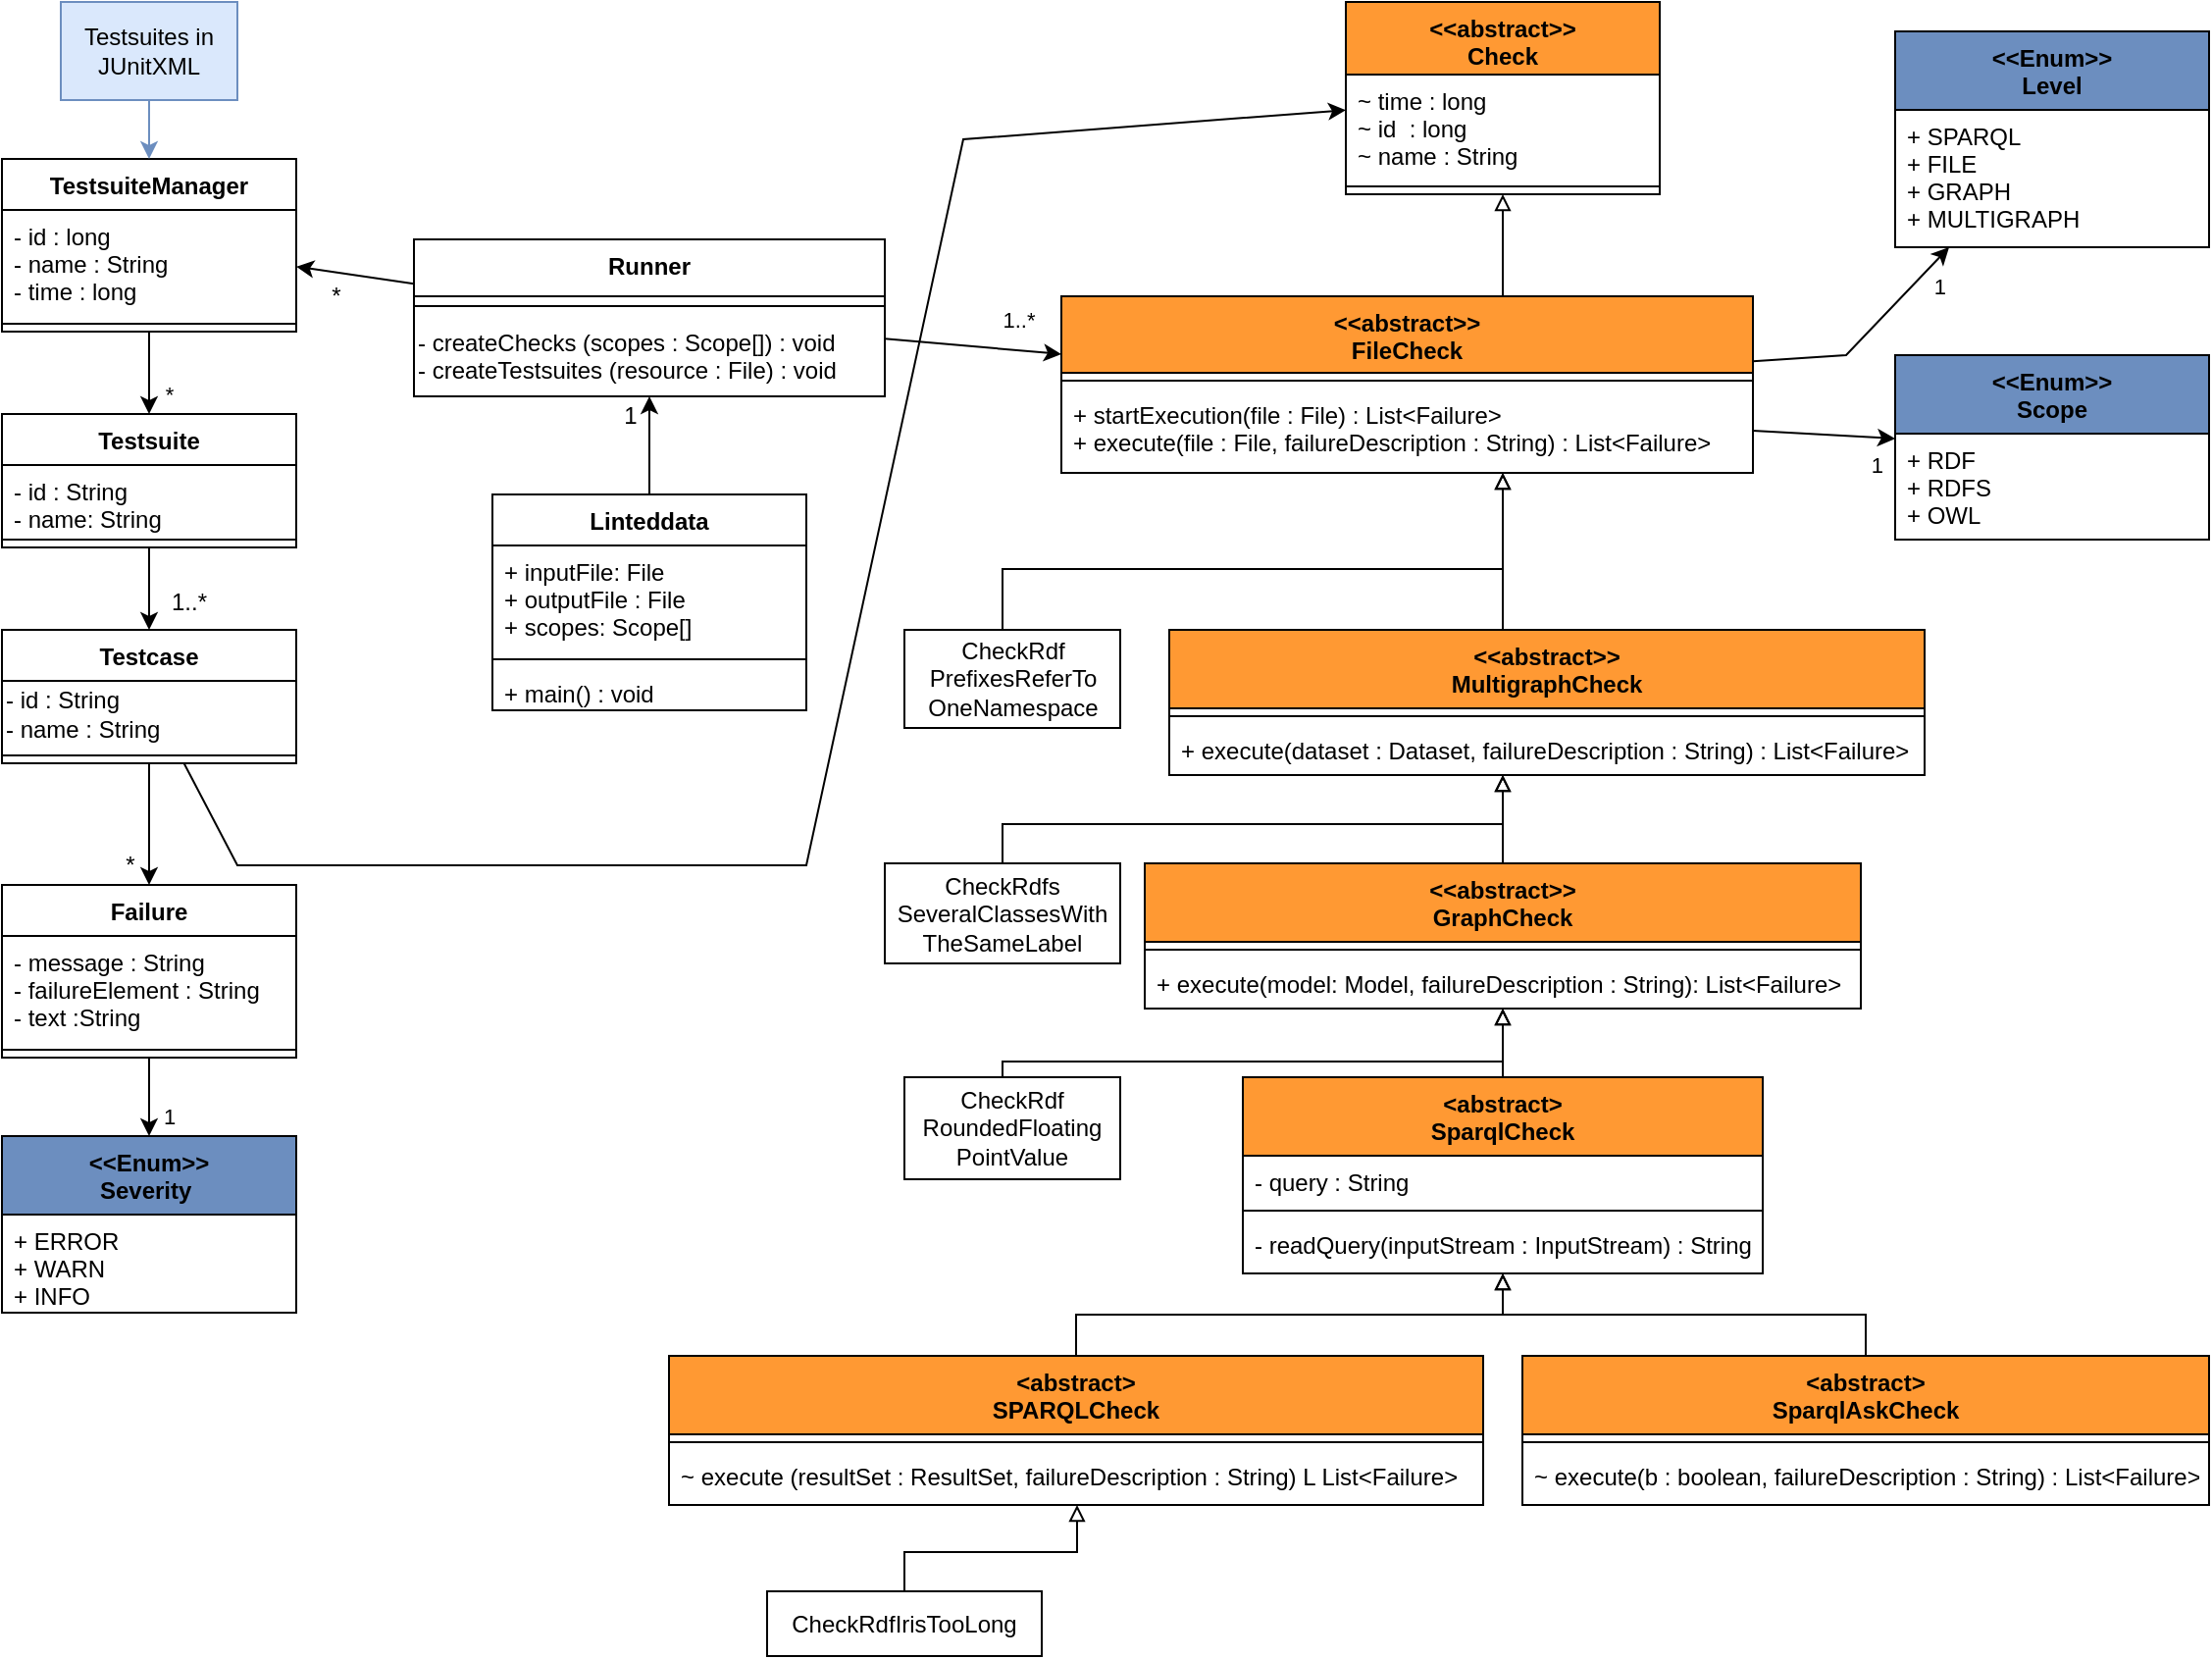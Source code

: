 <mxfile version="18.0.4" type="device"><diagram id="C5RBs43oDa-KdzZeNtuy" name="Page-1"><mxGraphModel dx="2188" dy="1331" grid="1" gridSize="10" guides="1" tooltips="1" connect="1" arrows="1" fold="1" page="1" pageScale="1" pageWidth="1169" pageHeight="827" math="0" shadow="0"><root><mxCell id="WIyWlLk6GJQsqaUBKTNV-0"/><mxCell id="WIyWlLk6GJQsqaUBKTNV-1" parent="WIyWlLk6GJQsqaUBKTNV-0"/><mxCell id="ny9yQWH-BFHRRnJTgu3D-0" value="&lt;&lt;Enum&gt;&gt;&#10;Level" style="swimlane;fontStyle=1;align=center;verticalAlign=top;childLayout=stackLayout;horizontal=1;startSize=40;horizontalStack=0;resizeParent=1;resizeParentMax=0;resizeLast=0;collapsible=1;marginBottom=0;fillColor=#6C8EBF;strokeColor=#000000;" parent="WIyWlLk6GJQsqaUBKTNV-1" vertex="1"><mxGeometry x="995" y="25" width="160" height="110" as="geometry"/></mxCell><mxCell id="ny9yQWH-BFHRRnJTgu3D-1" value="+ SPARQL&#10;+ FILE&#10;+ GRAPH&#10;+ MULTIGRAPH" style="text;strokeColor=none;fillColor=none;align=left;verticalAlign=top;spacingLeft=4;spacingRight=4;overflow=hidden;rotatable=0;points=[[0,0.5],[1,0.5]];portConstraint=eastwest;" parent="ny9yQWH-BFHRRnJTgu3D-0" vertex="1"><mxGeometry y="40" width="160" height="70" as="geometry"/></mxCell><mxCell id="ny9yQWH-BFHRRnJTgu3D-13" value="&lt;&lt;Enum&gt;&gt;&#10;Scope" style="swimlane;fontStyle=1;align=center;verticalAlign=top;childLayout=stackLayout;horizontal=1;startSize=40;horizontalStack=0;resizeParent=1;resizeParentMax=0;resizeLast=0;collapsible=1;marginBottom=0;fillColor=#6C8EBF;strokeColor=#000000;" parent="WIyWlLk6GJQsqaUBKTNV-1" vertex="1"><mxGeometry x="995" y="190" width="160" height="94" as="geometry"/></mxCell><mxCell id="ny9yQWH-BFHRRnJTgu3D-14" value="+ RDF&#10;+ RDFS&#10;+ OWL" style="text;strokeColor=none;fillColor=none;align=left;verticalAlign=top;spacingLeft=4;spacingRight=4;overflow=hidden;rotatable=0;points=[[0,0.5],[1,0.5]];portConstraint=eastwest;" parent="ny9yQWH-BFHRRnJTgu3D-13" vertex="1"><mxGeometry y="40" width="160" height="54" as="geometry"/></mxCell><mxCell id="ny9yQWH-BFHRRnJTgu3D-20" value="" style="endArrow=classic;html=1;rounded=0;endFill=1;exitX=1;exitY=0.5;exitDx=0;exitDy=0;" parent="WIyWlLk6GJQsqaUBKTNV-1" source="ny9yQWH-BFHRRnJTgu3D-40" target="ny9yQWH-BFHRRnJTgu3D-13" edge="1"><mxGeometry relative="1" as="geometry"><mxPoint x="1230" y="262.7" as="sourcePoint"/><mxPoint x="1395" y="233" as="targetPoint"/></mxGeometry></mxCell><mxCell id="ny9yQWH-BFHRRnJTgu3D-22" value="1" style="edgeLabel;resizable=0;html=1;align=right;verticalAlign=bottom;" parent="ny9yQWH-BFHRRnJTgu3D-20" connectable="0" vertex="1"><mxGeometry x="1" relative="1" as="geometry"><mxPoint x="-5" y="22" as="offset"/></mxGeometry></mxCell><mxCell id="ny9yQWH-BFHRRnJTgu3D-23" value="" style="endArrow=classic;html=1;rounded=0;endFill=1;" parent="WIyWlLk6GJQsqaUBKTNV-1" source="ny9yQWH-BFHRRnJTgu3D-37" target="ny9yQWH-BFHRRnJTgu3D-0" edge="1"><mxGeometry relative="1" as="geometry"><mxPoint x="1230" y="204.227" as="sourcePoint"/><mxPoint x="1070" y="150" as="targetPoint"/><Array as="points"><mxPoint x="970" y="190"/></Array></mxGeometry></mxCell><mxCell id="ny9yQWH-BFHRRnJTgu3D-24" value="1" style="edgeLabel;resizable=0;html=1;align=right;verticalAlign=bottom;" parent="ny9yQWH-BFHRRnJTgu3D-23" connectable="0" vertex="1"><mxGeometry x="1" relative="1" as="geometry"><mxPoint x="-1" y="28" as="offset"/></mxGeometry></mxCell><mxCell id="4Sx_qgZTZL8hWiBCDWeR-4" style="edgeStyle=orthogonalEdgeStyle;rounded=0;orthogonalLoop=1;jettySize=auto;html=1;endArrow=block;endFill=0;" parent="WIyWlLk6GJQsqaUBKTNV-1" source="ny9yQWH-BFHRRnJTgu3D-37" target="4Sx_qgZTZL8hWiBCDWeR-0" edge="1"><mxGeometry relative="1" as="geometry"><Array as="points"><mxPoint x="795" y="150"/><mxPoint x="795" y="150"/></Array></mxGeometry></mxCell><mxCell id="ny9yQWH-BFHRRnJTgu3D-37" value="&lt;&lt;abstract&gt;&gt;&#10;FileCheck" style="swimlane;fontStyle=1;align=center;verticalAlign=top;childLayout=stackLayout;horizontal=1;startSize=39;horizontalStack=0;resizeParent=1;resizeParentMax=0;resizeLast=0;collapsible=1;marginBottom=0;fillColor=#FF9933;" parent="WIyWlLk6GJQsqaUBKTNV-1" vertex="1"><mxGeometry x="570" y="160" width="352.5" height="90" as="geometry"/></mxCell><mxCell id="ny9yQWH-BFHRRnJTgu3D-39" value="" style="line;strokeWidth=1;fillColor=none;align=left;verticalAlign=middle;spacingTop=-1;spacingLeft=3;spacingRight=3;rotatable=0;labelPosition=right;points=[];portConstraint=eastwest;" parent="ny9yQWH-BFHRRnJTgu3D-37" vertex="1"><mxGeometry y="39" width="352.5" height="8" as="geometry"/></mxCell><mxCell id="ny9yQWH-BFHRRnJTgu3D-40" value="+ startExecution(file : File) : List&lt;Failure&gt;&#10;+ execute(file : File, failureDescription : String) : List&lt;Failure&gt;" style="text;strokeColor=none;fillColor=none;align=left;verticalAlign=top;spacingLeft=4;spacingRight=4;overflow=hidden;rotatable=0;points=[[0,0.5],[1,0.5]];portConstraint=eastwest;" parent="ny9yQWH-BFHRRnJTgu3D-37" vertex="1"><mxGeometry y="47" width="352.5" height="43" as="geometry"/></mxCell><mxCell id="ny9yQWH-BFHRRnJTgu3D-45" style="rounded=0;orthogonalLoop=1;jettySize=auto;html=1;endArrow=block;endFill=0;edgeStyle=orthogonalEdgeStyle;" parent="WIyWlLk6GJQsqaUBKTNV-1" source="ny9yQWH-BFHRRnJTgu3D-44" target="ny9yQWH-BFHRRnJTgu3D-37" edge="1"><mxGeometry relative="1" as="geometry"><Array as="points"><mxPoint x="540" y="299"/><mxPoint x="795" y="299"/></Array></mxGeometry></mxCell><mxCell id="ny9yQWH-BFHRRnJTgu3D-44" value="CheckRdf&lt;br&gt;PrefixesReferTo&lt;br&gt;OneNamespace" style="html=1;" parent="WIyWlLk6GJQsqaUBKTNV-1" vertex="1"><mxGeometry x="490" y="330" width="110" height="50" as="geometry"/></mxCell><mxCell id="x90eJZS-UCTZjHxJV43l-7" style="rounded=0;orthogonalLoop=1;jettySize=auto;html=1;endArrow=block;endFill=0;edgeStyle=orthogonalEdgeStyle;" parent="WIyWlLk6GJQsqaUBKTNV-1" source="ny9yQWH-BFHRRnJTgu3D-46" target="ny9yQWH-BFHRRnJTgu3D-85" edge="1"><mxGeometry relative="1" as="geometry"><Array as="points"><mxPoint x="795" y="604"/><mxPoint x="795" y="604"/></Array></mxGeometry></mxCell><mxCell id="ny9yQWH-BFHRRnJTgu3D-46" value="&lt;abstract&gt;&#10;SparqlCheck" style="swimlane;fontStyle=1;align=center;verticalAlign=top;childLayout=stackLayout;horizontal=1;startSize=40;horizontalStack=0;resizeParent=1;resizeParentMax=0;resizeLast=0;collapsible=1;marginBottom=0;fillColor=#FF9933;" parent="WIyWlLk6GJQsqaUBKTNV-1" vertex="1"><mxGeometry x="662.5" y="558" width="265" height="100" as="geometry"/></mxCell><mxCell id="ny9yQWH-BFHRRnJTgu3D-47" value="- query : String" style="text;strokeColor=none;fillColor=none;align=left;verticalAlign=top;spacingLeft=4;spacingRight=4;overflow=hidden;rotatable=0;points=[[0,0.5],[1,0.5]];portConstraint=eastwest;" parent="ny9yQWH-BFHRRnJTgu3D-46" vertex="1"><mxGeometry y="40" width="265" height="24" as="geometry"/></mxCell><mxCell id="ny9yQWH-BFHRRnJTgu3D-48" value="" style="line;strokeWidth=1;fillColor=none;align=left;verticalAlign=middle;spacingTop=-1;spacingLeft=3;spacingRight=3;rotatable=0;labelPosition=right;points=[];portConstraint=eastwest;" parent="ny9yQWH-BFHRRnJTgu3D-46" vertex="1"><mxGeometry y="64" width="265" height="8" as="geometry"/></mxCell><mxCell id="ny9yQWH-BFHRRnJTgu3D-49" value="- readQuery(inputStream : InputStream) : String" style="text;strokeColor=none;fillColor=none;align=left;verticalAlign=top;spacingLeft=4;spacingRight=4;overflow=hidden;rotatable=0;points=[[0,0.5],[1,0.5]];portConstraint=eastwest;" parent="ny9yQWH-BFHRRnJTgu3D-46" vertex="1"><mxGeometry y="72" width="265" height="28" as="geometry"/></mxCell><mxCell id="ny9yQWH-BFHRRnJTgu3D-76" style="edgeStyle=orthogonalEdgeStyle;rounded=0;orthogonalLoop=1;jettySize=auto;html=1;startArrow=none;startFill=0;endArrow=block;endFill=0;" parent="WIyWlLk6GJQsqaUBKTNV-1" source="ny9yQWH-BFHRRnJTgu3D-72" target="ny9yQWH-BFHRRnJTgu3D-37" edge="1"><mxGeometry relative="1" as="geometry"><Array as="points"><mxPoint x="795" y="299"/><mxPoint x="795" y="299"/></Array></mxGeometry></mxCell><mxCell id="ny9yQWH-BFHRRnJTgu3D-72" value="&lt;&lt;abstract&gt;&gt;&#10;MultigraphCheck" style="swimlane;fontStyle=1;align=center;verticalAlign=top;childLayout=stackLayout;horizontal=1;startSize=40;horizontalStack=0;resizeParent=1;resizeParentMax=0;resizeLast=0;collapsible=1;marginBottom=0;fillColor=#FF9933;" parent="WIyWlLk6GJQsqaUBKTNV-1" vertex="1"><mxGeometry x="625" y="330" width="385" height="74" as="geometry"/></mxCell><mxCell id="ny9yQWH-BFHRRnJTgu3D-74" value="" style="line;strokeWidth=1;fillColor=none;align=left;verticalAlign=middle;spacingTop=-1;spacingLeft=3;spacingRight=3;rotatable=0;labelPosition=right;points=[];portConstraint=eastwest;" parent="ny9yQWH-BFHRRnJTgu3D-72" vertex="1"><mxGeometry y="40" width="385" height="8" as="geometry"/></mxCell><mxCell id="ny9yQWH-BFHRRnJTgu3D-75" value="+ execute(dataset : Dataset, failureDescription : String) : List&lt;Failure&gt;" style="text;strokeColor=none;fillColor=none;align=left;verticalAlign=top;spacingLeft=4;spacingRight=4;overflow=hidden;rotatable=0;points=[[0,0.5],[1,0.5]];portConstraint=eastwest;" parent="ny9yQWH-BFHRRnJTgu3D-72" vertex="1"><mxGeometry y="48" width="385" height="26" as="geometry"/></mxCell><mxCell id="ny9yQWH-BFHRRnJTgu3D-80" style="edgeStyle=orthogonalEdgeStyle;rounded=0;orthogonalLoop=1;jettySize=auto;html=1;startArrow=none;startFill=0;endArrow=block;endFill=0;" parent="WIyWlLk6GJQsqaUBKTNV-1" source="ny9yQWH-BFHRRnJTgu3D-79" target="ny9yQWH-BFHRRnJTgu3D-75" edge="1"><mxGeometry relative="1" as="geometry"><Array as="points"><mxPoint x="540" y="429"/><mxPoint x="795" y="429"/></Array></mxGeometry></mxCell><mxCell id="ny9yQWH-BFHRRnJTgu3D-79" value="CheckRdfs&lt;br&gt;SeveralClassesWith&lt;br&gt;TheSameLabel" style="whiteSpace=wrap;html=1;" parent="WIyWlLk6GJQsqaUBKTNV-1" vertex="1"><mxGeometry x="480" y="449" width="120" height="51" as="geometry"/></mxCell><mxCell id="ny9yQWH-BFHRRnJTgu3D-89" style="edgeStyle=orthogonalEdgeStyle;rounded=0;orthogonalLoop=1;jettySize=auto;html=1;startArrow=none;startFill=0;endArrow=block;endFill=0;" parent="WIyWlLk6GJQsqaUBKTNV-1" source="ny9yQWH-BFHRRnJTgu3D-85" target="ny9yQWH-BFHRRnJTgu3D-72" edge="1"><mxGeometry relative="1" as="geometry"><mxPoint x="730" y="439" as="targetPoint"/><Array as="points"><mxPoint x="885" y="489"/><mxPoint x="800" y="489"/></Array></mxGeometry></mxCell><mxCell id="ny9yQWH-BFHRRnJTgu3D-85" value="&lt;&lt;abstract&gt;&gt;&#10;GraphCheck" style="swimlane;fontStyle=1;align=center;verticalAlign=top;childLayout=stackLayout;horizontal=1;startSize=40;horizontalStack=0;resizeParent=1;resizeParentMax=0;resizeLast=0;collapsible=1;marginBottom=0;fillColor=#FF9933;" parent="WIyWlLk6GJQsqaUBKTNV-1" vertex="1"><mxGeometry x="612.5" y="449" width="365" height="74" as="geometry"/></mxCell><mxCell id="ny9yQWH-BFHRRnJTgu3D-87" value="" style="line;strokeWidth=1;fillColor=none;align=left;verticalAlign=middle;spacingTop=-1;spacingLeft=3;spacingRight=3;rotatable=0;labelPosition=right;points=[];portConstraint=eastwest;" parent="ny9yQWH-BFHRRnJTgu3D-85" vertex="1"><mxGeometry y="40" width="365" height="8" as="geometry"/></mxCell><mxCell id="ny9yQWH-BFHRRnJTgu3D-88" value="+ execute(model: Model, failureDescription : String): List&lt;Failure&gt;" style="text;strokeColor=none;fillColor=none;align=left;verticalAlign=top;spacingLeft=4;spacingRight=4;overflow=hidden;rotatable=0;points=[[0,0.5],[1,0.5]];portConstraint=eastwest;" parent="ny9yQWH-BFHRRnJTgu3D-85" vertex="1"><mxGeometry y="48" width="365" height="26" as="geometry"/></mxCell><mxCell id="ny9yQWH-BFHRRnJTgu3D-111" style="edgeStyle=orthogonalEdgeStyle;rounded=0;orthogonalLoop=1;jettySize=auto;html=1;startArrow=none;startFill=0;endArrow=block;endFill=0;" parent="WIyWlLk6GJQsqaUBKTNV-1" source="ny9yQWH-BFHRRnJTgu3D-110" target="ny9yQWH-BFHRRnJTgu3D-85" edge="1"><mxGeometry relative="1" as="geometry"><Array as="points"><mxPoint x="540" y="550"/><mxPoint x="795" y="550"/></Array></mxGeometry></mxCell><mxCell id="ny9yQWH-BFHRRnJTgu3D-110" value="CheckRdf&lt;br&gt;RoundedFloating&lt;br&gt;PointValue" style="whiteSpace=wrap;html=1;" parent="WIyWlLk6GJQsqaUBKTNV-1" vertex="1"><mxGeometry x="490" y="558" width="110" height="52" as="geometry"/></mxCell><mxCell id="ny9yQWH-BFHRRnJTgu3D-135" style="edgeStyle=none;rounded=0;orthogonalLoop=1;jettySize=auto;html=1;startArrow=none;startFill=0;endArrow=classic;endFill=1;fillColor=#e1d5e7;strokeColor=#000000;" parent="WIyWlLk6GJQsqaUBKTNV-1" source="ny9yQWH-BFHRRnJTgu3D-112" target="ny9yQWH-BFHRRnJTgu3D-127" edge="1"><mxGeometry relative="1" as="geometry"/></mxCell><mxCell id="ny9yQWH-BFHRRnJTgu3D-112" value="Linteddata" style="swimlane;fontStyle=1;align=center;verticalAlign=top;childLayout=stackLayout;horizontal=1;startSize=26;horizontalStack=0;resizeParent=1;resizeParentMax=0;resizeLast=0;collapsible=1;marginBottom=0;" parent="WIyWlLk6GJQsqaUBKTNV-1" vertex="1"><mxGeometry x="280" y="261" width="160" height="110" as="geometry"/></mxCell><mxCell id="ny9yQWH-BFHRRnJTgu3D-113" value="+ inputFile: File&#10;+ outputFile : File&#10;+ scopes: Scope[]" style="text;strokeColor=none;fillColor=none;align=left;verticalAlign=top;spacingLeft=4;spacingRight=4;overflow=hidden;rotatable=0;points=[[0,0.5],[1,0.5]];portConstraint=eastwest;" parent="ny9yQWH-BFHRRnJTgu3D-112" vertex="1"><mxGeometry y="26" width="160" height="54" as="geometry"/></mxCell><mxCell id="ny9yQWH-BFHRRnJTgu3D-114" value="" style="line;strokeWidth=1;fillColor=none;align=left;verticalAlign=middle;spacingTop=-1;spacingLeft=3;spacingRight=3;rotatable=0;labelPosition=right;points=[];portConstraint=eastwest;" parent="ny9yQWH-BFHRRnJTgu3D-112" vertex="1"><mxGeometry y="80" width="160" height="8" as="geometry"/></mxCell><mxCell id="ny9yQWH-BFHRRnJTgu3D-115" value="+ main() : void" style="text;strokeColor=none;fillColor=none;align=left;verticalAlign=top;spacingLeft=4;spacingRight=4;overflow=hidden;rotatable=0;points=[[0,0.5],[1,0.5]];portConstraint=eastwest;" parent="ny9yQWH-BFHRRnJTgu3D-112" vertex="1"><mxGeometry y="88" width="160" height="22" as="geometry"/></mxCell><mxCell id="x90eJZS-UCTZjHxJV43l-8" value="1..*" style="rounded=0;orthogonalLoop=1;jettySize=auto;html=1;endArrow=classic;endFill=1;strokeColor=#000000;" parent="WIyWlLk6GJQsqaUBKTNV-1" source="ny9yQWH-BFHRRnJTgu3D-127" target="ny9yQWH-BFHRRnJTgu3D-37" edge="1"><mxGeometry x="0.474" y="15" relative="1" as="geometry"><mxPoint as="offset"/><mxPoint x="1060.0" y="221.059" as="sourcePoint"/><mxPoint x="725" y="151" as="targetPoint"/></mxGeometry></mxCell><mxCell id="08_0j5BL4YiEf6z4WzAp-28" style="edgeStyle=none;rounded=0;orthogonalLoop=1;jettySize=auto;html=1;startArrow=none;startFill=0;" parent="WIyWlLk6GJQsqaUBKTNV-1" source="ny9yQWH-BFHRRnJTgu3D-127" target="08_0j5BL4YiEf6z4WzAp-23" edge="1"><mxGeometry relative="1" as="geometry"/></mxCell><mxCell id="ny9yQWH-BFHRRnJTgu3D-127" value="Runner" style="swimlane;fontStyle=1;align=center;verticalAlign=top;childLayout=stackLayout;horizontal=1;startSize=29;horizontalStack=0;resizeParent=1;resizeParentMax=0;resizeLast=0;collapsible=1;marginBottom=0;" parent="WIyWlLk6GJQsqaUBKTNV-1" vertex="1"><mxGeometry x="240" y="131" width="240" height="80" as="geometry"/></mxCell><mxCell id="ny9yQWH-BFHRRnJTgu3D-129" value="" style="line;strokeWidth=1;fillColor=none;align=left;verticalAlign=middle;spacingTop=-1;spacingLeft=3;spacingRight=3;rotatable=0;labelPosition=right;points=[];portConstraint=eastwest;" parent="ny9yQWH-BFHRRnJTgu3D-127" vertex="1"><mxGeometry y="29" width="240" height="10" as="geometry"/></mxCell><mxCell id="Dq7z_TlScTWg2kYd1CNs-17" value="- createChecks (scopes : Scope[]) : void&#10;- createTestsuites (resource : File) : void" style="text;strokeColor=none;fillColor=none;align=left;verticalAlign=top;whiteSpace=wrap;rounded=0;fontSize=12;" vertex="1" parent="ny9yQWH-BFHRRnJTgu3D-127"><mxGeometry y="39" width="240" height="41" as="geometry"/></mxCell><mxCell id="ny9yQWH-BFHRRnJTgu3D-137" value="1" style="text;html=1;align=center;verticalAlign=middle;resizable=0;points=[];autosize=1;strokeColor=none;fillColor=none;" parent="WIyWlLk6GJQsqaUBKTNV-1" vertex="1"><mxGeometry x="340" y="211" width="20" height="20" as="geometry"/></mxCell><mxCell id="4Sx_qgZTZL8hWiBCDWeR-5" style="rounded=0;orthogonalLoop=1;jettySize=auto;html=1;endArrow=classic;endFill=1;" parent="WIyWlLk6GJQsqaUBKTNV-1" source="x90eJZS-UCTZjHxJV43l-13" target="4Sx_qgZTZL8hWiBCDWeR-0" edge="1"><mxGeometry relative="1" as="geometry"><Array as="points"><mxPoint x="150" y="450"/><mxPoint x="440" y="450"/><mxPoint x="520" y="80"/></Array></mxGeometry></mxCell><mxCell id="x90eJZS-UCTZjHxJV43l-13" value="Testcase" style="swimlane;fontStyle=1;align=center;verticalAlign=top;childLayout=stackLayout;horizontal=1;startSize=26;horizontalStack=0;resizeParent=1;resizeParentMax=0;resizeLast=0;collapsible=1;marginBottom=0;" parent="WIyWlLk6GJQsqaUBKTNV-1" vertex="1"><mxGeometry x="30" y="330" width="150" height="68" as="geometry"/></mxCell><mxCell id="ijsufyMst3_-BkgYZvgm-7" value="- id : String&lt;br&gt;- name : String" style="text;html=1;strokeColor=none;fillColor=none;align=left;verticalAlign=middle;whiteSpace=wrap;rounded=0;" parent="x90eJZS-UCTZjHxJV43l-13" vertex="1"><mxGeometry y="26" width="150" height="34" as="geometry"/></mxCell><mxCell id="x90eJZS-UCTZjHxJV43l-15" value="" style="line;strokeWidth=1;fillColor=none;align=left;verticalAlign=middle;spacingTop=-1;spacingLeft=3;spacingRight=3;rotatable=0;labelPosition=right;points=[];portConstraint=eastwest;" parent="x90eJZS-UCTZjHxJV43l-13" vertex="1"><mxGeometry y="60" width="150" height="8" as="geometry"/></mxCell><mxCell id="flNxUy3DSEh1SCz_9QNO-9" value="1" style="edgeStyle=orthogonalEdgeStyle;rounded=0;orthogonalLoop=1;jettySize=auto;html=1;" parent="WIyWlLk6GJQsqaUBKTNV-1" source="flNxUy3DSEh1SCz_9QNO-0" target="flNxUy3DSEh1SCz_9QNO-5" edge="1"><mxGeometry x="0.488" y="10" relative="1" as="geometry"><mxPoint as="offset"/></mxGeometry></mxCell><mxCell id="flNxUy3DSEh1SCz_9QNO-0" value="Failure" style="swimlane;fontStyle=1;align=center;verticalAlign=top;childLayout=stackLayout;horizontal=1;startSize=26;horizontalStack=0;resizeParent=1;resizeParentMax=0;resizeLast=0;collapsible=1;marginBottom=0;" parent="WIyWlLk6GJQsqaUBKTNV-1" vertex="1"><mxGeometry x="30" y="460" width="150" height="88" as="geometry"/></mxCell><mxCell id="flNxUy3DSEh1SCz_9QNO-1" value="- message : String&#10;- failureElement : String&#10;- text :String" style="text;strokeColor=none;fillColor=none;align=left;verticalAlign=top;spacingLeft=4;spacingRight=4;overflow=hidden;rotatable=0;points=[[0,0.5],[1,0.5]];portConstraint=eastwest;" parent="flNxUy3DSEh1SCz_9QNO-0" vertex="1"><mxGeometry y="26" width="150" height="54" as="geometry"/></mxCell><mxCell id="flNxUy3DSEh1SCz_9QNO-2" value="" style="line;strokeWidth=1;fillColor=none;align=left;verticalAlign=middle;spacingTop=-1;spacingLeft=3;spacingRight=3;rotatable=0;labelPosition=right;points=[];portConstraint=eastwest;" parent="flNxUy3DSEh1SCz_9QNO-0" vertex="1"><mxGeometry y="80" width="150" height="8" as="geometry"/></mxCell><mxCell id="flNxUy3DSEh1SCz_9QNO-5" value="&lt;&lt;Enum&gt;&gt;&#10;Severity " style="swimlane;fontStyle=1;align=center;verticalAlign=top;childLayout=stackLayout;horizontal=1;startSize=40;horizontalStack=0;resizeParent=1;resizeParentMax=0;resizeLast=0;collapsible=1;marginBottom=0;fillColor=#6C8EBF;strokeColor=#000000;" parent="WIyWlLk6GJQsqaUBKTNV-1" vertex="1"><mxGeometry x="30" y="588" width="150" height="90" as="geometry"/></mxCell><mxCell id="flNxUy3DSEh1SCz_9QNO-6" value="+ ERROR&#10;+ WARN&#10;+ INFO" style="text;strokeColor=none;fillColor=none;align=left;verticalAlign=top;spacingLeft=4;spacingRight=4;overflow=hidden;rotatable=0;points=[[0,0.5],[1,0.5]];portConstraint=eastwest;" parent="flNxUy3DSEh1SCz_9QNO-5" vertex="1"><mxGeometry y="40" width="150" height="50" as="geometry"/></mxCell><mxCell id="Dq7z_TlScTWg2kYd1CNs-10" style="edgeStyle=orthogonalEdgeStyle;rounded=0;orthogonalLoop=1;jettySize=auto;html=1;endArrow=block;endFill=0;" edge="1" parent="WIyWlLk6GJQsqaUBKTNV-1" source="flNxUy3DSEh1SCz_9QNO-10" target="Dq7z_TlScTWg2kYd1CNs-5"><mxGeometry relative="1" as="geometry"><Array as="points"><mxPoint x="490" y="800"/><mxPoint x="578" y="800"/></Array></mxGeometry></mxCell><mxCell id="flNxUy3DSEh1SCz_9QNO-10" value="CheckRdfIrisTooLong" style="whiteSpace=wrap;html=1;" parent="WIyWlLk6GJQsqaUBKTNV-1" vertex="1"><mxGeometry x="420" y="820" width="140" height="33" as="geometry"/></mxCell><mxCell id="flNxUy3DSEh1SCz_9QNO-17" style="edgeStyle=orthogonalEdgeStyle;rounded=0;orthogonalLoop=1;jettySize=auto;html=1;endArrow=block;endFill=0;" parent="WIyWlLk6GJQsqaUBKTNV-1" edge="1"><mxGeometry relative="1" as="geometry"><Array as="points"><mxPoint x="975" y="470"/><mxPoint x="975" y="470"/></Array><mxPoint x="975" y="510" as="sourcePoint"/></mxGeometry></mxCell><mxCell id="08_0j5BL4YiEf6z4WzAp-14" style="rounded=0;orthogonalLoop=1;jettySize=auto;html=1;startArrow=none;startFill=0;" parent="WIyWlLk6GJQsqaUBKTNV-1" source="08_0j5BL4YiEf6z4WzAp-6" target="x90eJZS-UCTZjHxJV43l-13" edge="1"><mxGeometry relative="1" as="geometry"/></mxCell><mxCell id="08_0j5BL4YiEf6z4WzAp-6" value="Testsuite" style="swimlane;fontStyle=1;align=center;verticalAlign=top;childLayout=stackLayout;horizontal=1;startSize=26;horizontalStack=0;resizeParent=1;resizeParentMax=0;resizeLast=0;collapsible=1;marginBottom=0;" parent="WIyWlLk6GJQsqaUBKTNV-1" vertex="1"><mxGeometry x="30" y="220" width="150" height="68" as="geometry"/></mxCell><mxCell id="08_0j5BL4YiEf6z4WzAp-7" value="- id : String&#10;- name: String" style="text;strokeColor=none;fillColor=none;align=left;verticalAlign=top;spacingLeft=4;spacingRight=4;overflow=hidden;rotatable=0;points=[[0,0.5],[1,0.5]];portConstraint=eastwest;" parent="08_0j5BL4YiEf6z4WzAp-6" vertex="1"><mxGeometry y="26" width="150" height="34" as="geometry"/></mxCell><mxCell id="08_0j5BL4YiEf6z4WzAp-8" value="" style="line;strokeWidth=1;fillColor=none;align=left;verticalAlign=middle;spacingTop=-1;spacingLeft=3;spacingRight=3;rotatable=0;labelPosition=right;points=[];portConstraint=eastwest;" parent="08_0j5BL4YiEf6z4WzAp-6" vertex="1"><mxGeometry y="60" width="150" height="8" as="geometry"/></mxCell><mxCell id="08_0j5BL4YiEf6z4WzAp-13" style="edgeStyle=orthogonalEdgeStyle;rounded=0;orthogonalLoop=1;jettySize=auto;html=1;startArrow=none;startFill=0;" parent="WIyWlLk6GJQsqaUBKTNV-1" source="x90eJZS-UCTZjHxJV43l-13" target="flNxUy3DSEh1SCz_9QNO-0" edge="1"><mxGeometry relative="1" as="geometry"><mxPoint x="115" y="498" as="sourcePoint"/></mxGeometry></mxCell><mxCell id="08_0j5BL4YiEf6z4WzAp-27" value="*" style="edgeStyle=none;rounded=0;orthogonalLoop=1;jettySize=auto;html=1;startArrow=none;startFill=0;" parent="WIyWlLk6GJQsqaUBKTNV-1" source="08_0j5BL4YiEf6z4WzAp-23" target="08_0j5BL4YiEf6z4WzAp-6" edge="1"><mxGeometry x="0.5" y="10" relative="1" as="geometry"><mxPoint as="offset"/></mxGeometry></mxCell><mxCell id="08_0j5BL4YiEf6z4WzAp-23" value="TestsuiteManager" style="swimlane;fontStyle=1;align=center;verticalAlign=top;childLayout=stackLayout;horizontal=1;startSize=26;horizontalStack=0;resizeParent=1;resizeParentMax=0;resizeLast=0;collapsible=1;marginBottom=0;" parent="WIyWlLk6GJQsqaUBKTNV-1" vertex="1"><mxGeometry x="30" y="90" width="150" height="88" as="geometry"/></mxCell><mxCell id="08_0j5BL4YiEf6z4WzAp-24" value="- id : long&#10;- name : String&#10;- time : long" style="text;strokeColor=none;fillColor=none;align=left;verticalAlign=top;spacingLeft=4;spacingRight=4;overflow=hidden;rotatable=0;points=[[0,0.5],[1,0.5]];portConstraint=eastwest;" parent="08_0j5BL4YiEf6z4WzAp-23" vertex="1"><mxGeometry y="26" width="150" height="54" as="geometry"/></mxCell><mxCell id="08_0j5BL4YiEf6z4WzAp-25" value="" style="line;strokeWidth=1;fillColor=none;align=left;verticalAlign=middle;spacingTop=-1;spacingLeft=3;spacingRight=3;rotatable=0;labelPosition=right;points=[];portConstraint=eastwest;" parent="08_0j5BL4YiEf6z4WzAp-23" vertex="1"><mxGeometry y="80" width="150" height="8" as="geometry"/></mxCell><mxCell id="vulXRt_xiGz1AMRxC2aU-2" style="edgeStyle=none;rounded=0;orthogonalLoop=1;jettySize=auto;html=1;fillColor=#dae8fc;strokeColor=#6c8ebf;" parent="WIyWlLk6GJQsqaUBKTNV-1" source="vulXRt_xiGz1AMRxC2aU-1" target="08_0j5BL4YiEf6z4WzAp-23" edge="1"><mxGeometry relative="1" as="geometry"/></mxCell><mxCell id="vulXRt_xiGz1AMRxC2aU-1" value="Testsuites in JUnitXML" style="text;html=1;strokeColor=#6c8ebf;fillColor=#dae8fc;align=center;verticalAlign=middle;whiteSpace=wrap;rounded=0;" parent="WIyWlLk6GJQsqaUBKTNV-1" vertex="1"><mxGeometry x="60" y="10" width="90" height="50" as="geometry"/></mxCell><mxCell id="vulXRt_xiGz1AMRxC2aU-3" value="*" style="text;html=1;align=center;verticalAlign=middle;resizable=0;points=[];autosize=1;strokeColor=none;fillColor=none;" parent="WIyWlLk6GJQsqaUBKTNV-1" vertex="1"><mxGeometry x="190" y="150" width="20" height="20" as="geometry"/></mxCell><mxCell id="vulXRt_xiGz1AMRxC2aU-10" value="1..*" style="text;html=1;align=center;verticalAlign=middle;resizable=0;points=[];autosize=1;strokeColor=none;fillColor=none;" parent="WIyWlLk6GJQsqaUBKTNV-1" vertex="1"><mxGeometry x="110" y="306" width="30" height="20" as="geometry"/></mxCell><mxCell id="vulXRt_xiGz1AMRxC2aU-11" value="*" style="text;html=1;align=center;verticalAlign=middle;resizable=0;points=[];autosize=1;strokeColor=none;fillColor=none;" parent="WIyWlLk6GJQsqaUBKTNV-1" vertex="1"><mxGeometry x="85" y="440" width="20" height="20" as="geometry"/></mxCell><mxCell id="4Sx_qgZTZL8hWiBCDWeR-0" value="&lt;&lt;abstract&gt;&gt;&#10;Check" style="swimlane;fontStyle=1;align=center;verticalAlign=top;childLayout=stackLayout;horizontal=1;startSize=37;horizontalStack=0;resizeParent=1;resizeParentMax=0;resizeLast=0;collapsible=1;marginBottom=0;fillColor=#FF9933;" parent="WIyWlLk6GJQsqaUBKTNV-1" vertex="1"><mxGeometry x="715" y="10" width="160" height="98" as="geometry"/></mxCell><mxCell id="4Sx_qgZTZL8hWiBCDWeR-1" value="~ time : long&#10;~ id  : long&#10;~ name : String" style="text;strokeColor=none;fillColor=none;align=left;verticalAlign=top;spacingLeft=4;spacingRight=4;overflow=hidden;rotatable=0;points=[[0,0.5],[1,0.5]];portConstraint=eastwest;" parent="4Sx_qgZTZL8hWiBCDWeR-0" vertex="1"><mxGeometry y="37" width="160" height="53" as="geometry"/></mxCell><mxCell id="4Sx_qgZTZL8hWiBCDWeR-2" value="" style="line;strokeWidth=1;fillColor=none;align=left;verticalAlign=middle;spacingTop=-1;spacingLeft=3;spacingRight=3;rotatable=0;labelPosition=right;points=[];portConstraint=eastwest;" parent="4Sx_qgZTZL8hWiBCDWeR-0" vertex="1"><mxGeometry y="90" width="160" height="8" as="geometry"/></mxCell><mxCell id="Dq7z_TlScTWg2kYd1CNs-4" style="edgeStyle=orthogonalEdgeStyle;rounded=0;orthogonalLoop=1;jettySize=auto;html=1;endArrow=block;endFill=0;" edge="1" parent="WIyWlLk6GJQsqaUBKTNV-1" source="Dq7z_TlScTWg2kYd1CNs-0" target="ny9yQWH-BFHRRnJTgu3D-46"><mxGeometry relative="1" as="geometry"/></mxCell><mxCell id="Dq7z_TlScTWg2kYd1CNs-0" value="&lt;abstract&gt;&#10;SparqlAskCheck" style="swimlane;fontStyle=1;align=center;verticalAlign=top;childLayout=stackLayout;horizontal=1;startSize=40;horizontalStack=0;resizeParent=1;resizeParentMax=0;resizeLast=0;collapsible=1;marginBottom=0;fillColor=#FF9933;" vertex="1" parent="WIyWlLk6GJQsqaUBKTNV-1"><mxGeometry x="805" y="700" width="350" height="76" as="geometry"/></mxCell><mxCell id="Dq7z_TlScTWg2kYd1CNs-2" value="" style="line;strokeWidth=1;fillColor=none;align=left;verticalAlign=middle;spacingTop=-1;spacingLeft=3;spacingRight=3;rotatable=0;labelPosition=right;points=[];portConstraint=eastwest;" vertex="1" parent="Dq7z_TlScTWg2kYd1CNs-0"><mxGeometry y="40" width="350" height="8" as="geometry"/></mxCell><mxCell id="Dq7z_TlScTWg2kYd1CNs-3" value="~ execute(b : boolean, failureDescription : String) : List&lt;Failure&gt;" style="text;strokeColor=none;fillColor=none;align=left;verticalAlign=top;spacingLeft=4;spacingRight=4;overflow=hidden;rotatable=0;points=[[0,0.5],[1,0.5]];portConstraint=eastwest;" vertex="1" parent="Dq7z_TlScTWg2kYd1CNs-0"><mxGeometry y="48" width="350" height="28" as="geometry"/></mxCell><mxCell id="Dq7z_TlScTWg2kYd1CNs-9" style="edgeStyle=orthogonalEdgeStyle;rounded=0;orthogonalLoop=1;jettySize=auto;html=1;endArrow=block;endFill=0;" edge="1" parent="WIyWlLk6GJQsqaUBKTNV-1" source="Dq7z_TlScTWg2kYd1CNs-5" target="ny9yQWH-BFHRRnJTgu3D-46"><mxGeometry relative="1" as="geometry"/></mxCell><mxCell id="Dq7z_TlScTWg2kYd1CNs-5" value="&lt;abstract&gt;&#10;SPARQLCheck" style="swimlane;fontStyle=1;align=center;verticalAlign=top;childLayout=stackLayout;horizontal=1;startSize=40;horizontalStack=0;resizeParent=1;resizeParentMax=0;resizeLast=0;collapsible=1;marginBottom=0;fillColor=#FF9933;" vertex="1" parent="WIyWlLk6GJQsqaUBKTNV-1"><mxGeometry x="370" y="700" width="415" height="76" as="geometry"/></mxCell><mxCell id="Dq7z_TlScTWg2kYd1CNs-7" value="" style="line;strokeWidth=1;fillColor=none;align=left;verticalAlign=middle;spacingTop=-1;spacingLeft=3;spacingRight=3;rotatable=0;labelPosition=right;points=[];portConstraint=eastwest;" vertex="1" parent="Dq7z_TlScTWg2kYd1CNs-5"><mxGeometry y="40" width="415" height="8" as="geometry"/></mxCell><mxCell id="Dq7z_TlScTWg2kYd1CNs-8" value="~ execute (resultSet : ResultSet, failureDescription : String) L List&lt;Failure&gt;" style="text;strokeColor=none;fillColor=none;align=left;verticalAlign=top;spacingLeft=4;spacingRight=4;overflow=hidden;rotatable=0;points=[[0,0.5],[1,0.5]];portConstraint=eastwest;" vertex="1" parent="Dq7z_TlScTWg2kYd1CNs-5"><mxGeometry y="48" width="415" height="28" as="geometry"/></mxCell></root></mxGraphModel></diagram></mxfile>